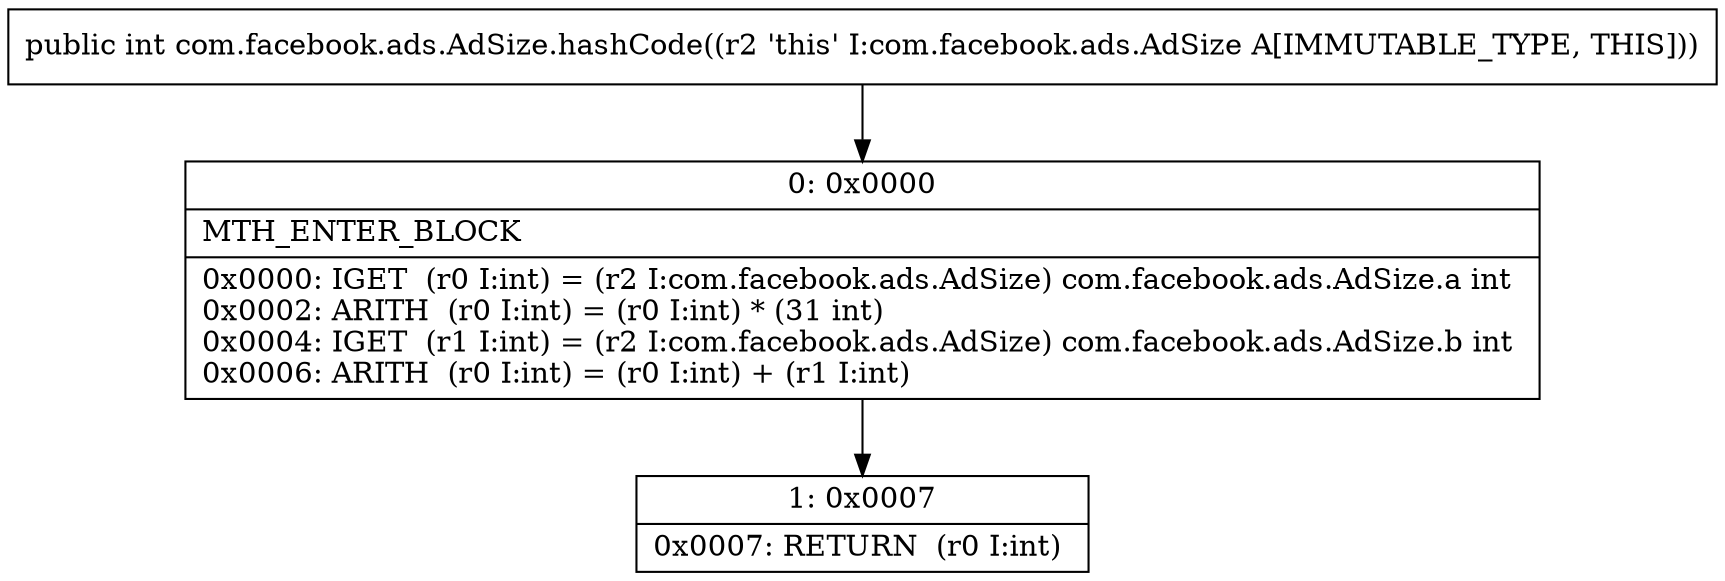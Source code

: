 digraph "CFG forcom.facebook.ads.AdSize.hashCode()I" {
Node_0 [shape=record,label="{0\:\ 0x0000|MTH_ENTER_BLOCK\l|0x0000: IGET  (r0 I:int) = (r2 I:com.facebook.ads.AdSize) com.facebook.ads.AdSize.a int \l0x0002: ARITH  (r0 I:int) = (r0 I:int) * (31 int) \l0x0004: IGET  (r1 I:int) = (r2 I:com.facebook.ads.AdSize) com.facebook.ads.AdSize.b int \l0x0006: ARITH  (r0 I:int) = (r0 I:int) + (r1 I:int) \l}"];
Node_1 [shape=record,label="{1\:\ 0x0007|0x0007: RETURN  (r0 I:int) \l}"];
MethodNode[shape=record,label="{public int com.facebook.ads.AdSize.hashCode((r2 'this' I:com.facebook.ads.AdSize A[IMMUTABLE_TYPE, THIS])) }"];
MethodNode -> Node_0;
Node_0 -> Node_1;
}

